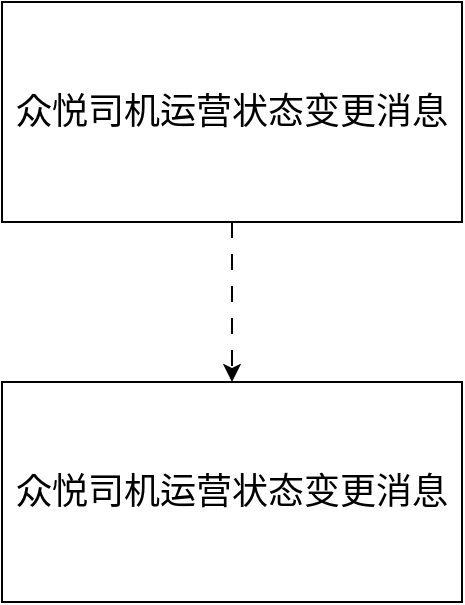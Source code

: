 <mxfile version="21.7.4" type="github">
  <diagram id="6a731a19-8d31-9384-78a2-239565b7b9f0" name="Page-1">
    <mxGraphModel dx="2298" dy="1273" grid="1" gridSize="10" guides="1" tooltips="1" connect="1" arrows="1" fold="1" page="1" pageScale="1" pageWidth="1169" pageHeight="827" background="none" math="0" shadow="0">
      <root>
        <mxCell id="0" />
        <mxCell id="1" parent="0" />
        <mxCell id="gOz31zoyRrYcPQTDTWxj-59" style="edgeStyle=orthogonalEdgeStyle;rounded=0;orthogonalLoop=1;jettySize=auto;html=1;entryX=0.5;entryY=0;entryDx=0;entryDy=0;dashed=1;dashPattern=8 8;" edge="1" parent="1" source="gOz31zoyRrYcPQTDTWxj-55" target="gOz31zoyRrYcPQTDTWxj-58">
          <mxGeometry relative="1" as="geometry" />
        </mxCell>
        <mxCell id="gOz31zoyRrYcPQTDTWxj-55" value="&lt;font style=&quot;font-size: 18px;&quot;&gt;众悦司机运营状态变更消息&lt;/font&gt;" style="rounded=0;whiteSpace=wrap;html=1;" vertex="1" parent="1">
          <mxGeometry x="310" y="60" width="230" height="110" as="geometry" />
        </mxCell>
        <mxCell id="gOz31zoyRrYcPQTDTWxj-58" value="&lt;font style=&quot;font-size: 18px;&quot;&gt;众悦司机运营状态变更消息&lt;/font&gt;" style="rounded=0;whiteSpace=wrap;html=1;" vertex="1" parent="1">
          <mxGeometry x="310" y="250" width="230" height="110" as="geometry" />
        </mxCell>
      </root>
    </mxGraphModel>
  </diagram>
</mxfile>
